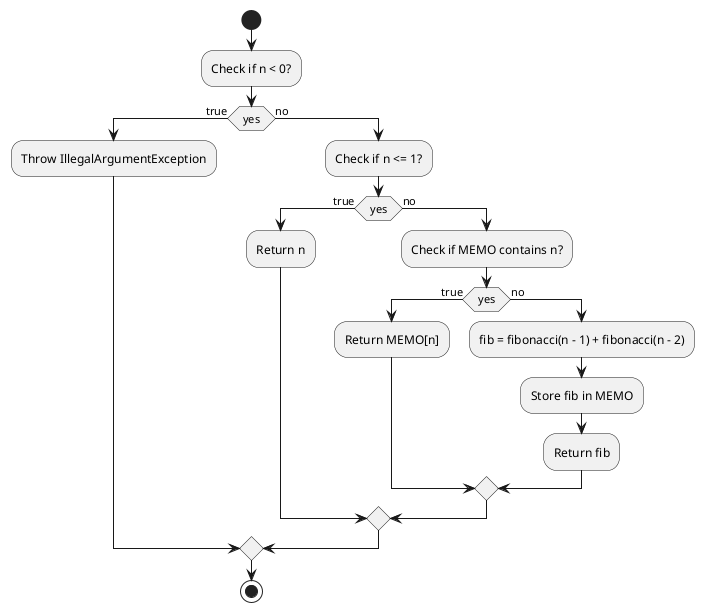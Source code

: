 @startuml
'https://plantuml.com/activity-diagram-beta

start
:Check if n < 0?;
if (yes) then (true)
  :Throw IllegalArgumentException;
else (no)
  :Check if n <= 1?;
  if (yes) then (true)
    :Return n;
  else (no)
    :Check if MEMO contains n?;
    if (yes) then (true)
      :Return MEMO[n];
    else (no)
      :fib = fibonacci(n - 1) + fibonacci(n - 2);
      :Store fib in MEMO;
      :Return fib;
    endif
  endif
endif
stop
@enduml
